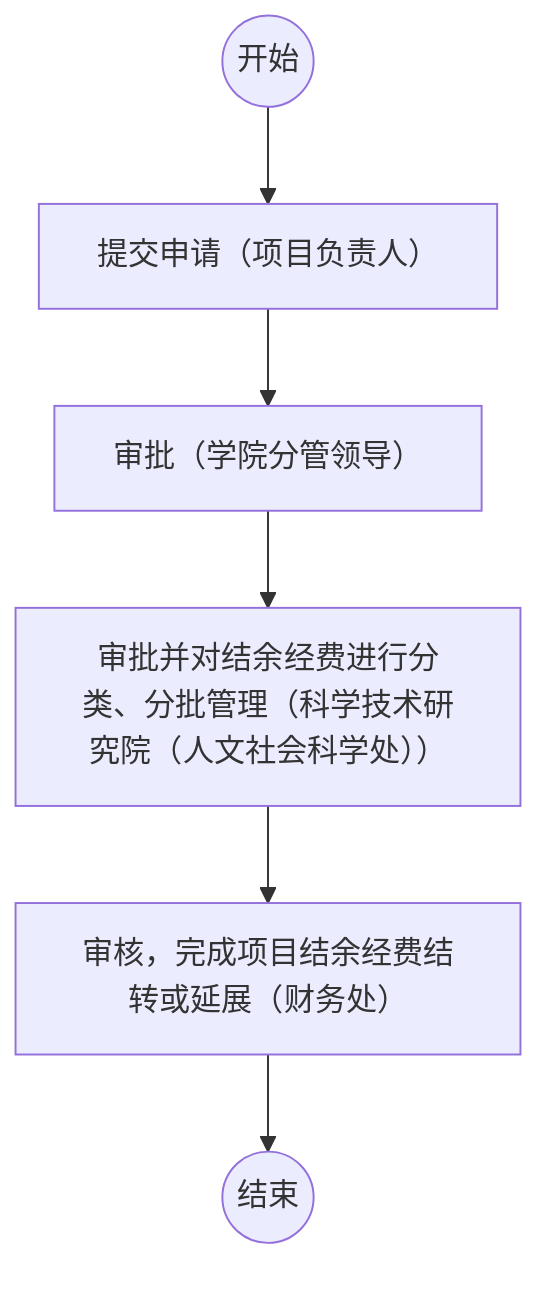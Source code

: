 flowchart TD
    Start((开始)) --> A[提交申请（项目负责人）]
    A --> B[审批（学院分管领导）]
    B --> C[审批并对结余经费进行分类、分批管理（科学技术研究院（人文社会科学处））]
    C --> D[审核，完成项目结余经费结转或延展（财务处）]
    D --> End((结束))
